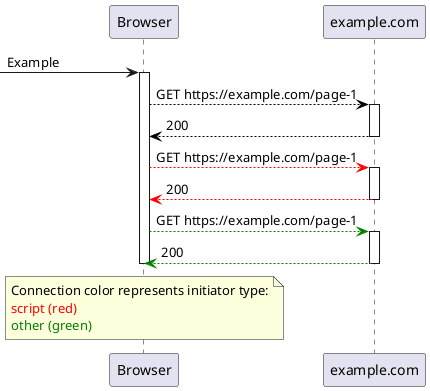 @startuml

participant Browser

->Browser : Example
activate Browser
Browser-[#black]->"example.com" ++ : GET https://example.com/page-1
return 200
Browser-[#red]->"example.com" ++ : GET https://example.com/page-1
return 200
Browser-[#green]->"example.com" ++ : GET https://example.com/page-1
return 200
note over Browser: Connection color represents initiator type:\n<font color=red>script (red)</font>\n<font color=green>other (green)</font>
deactivate Browser

@enduml
